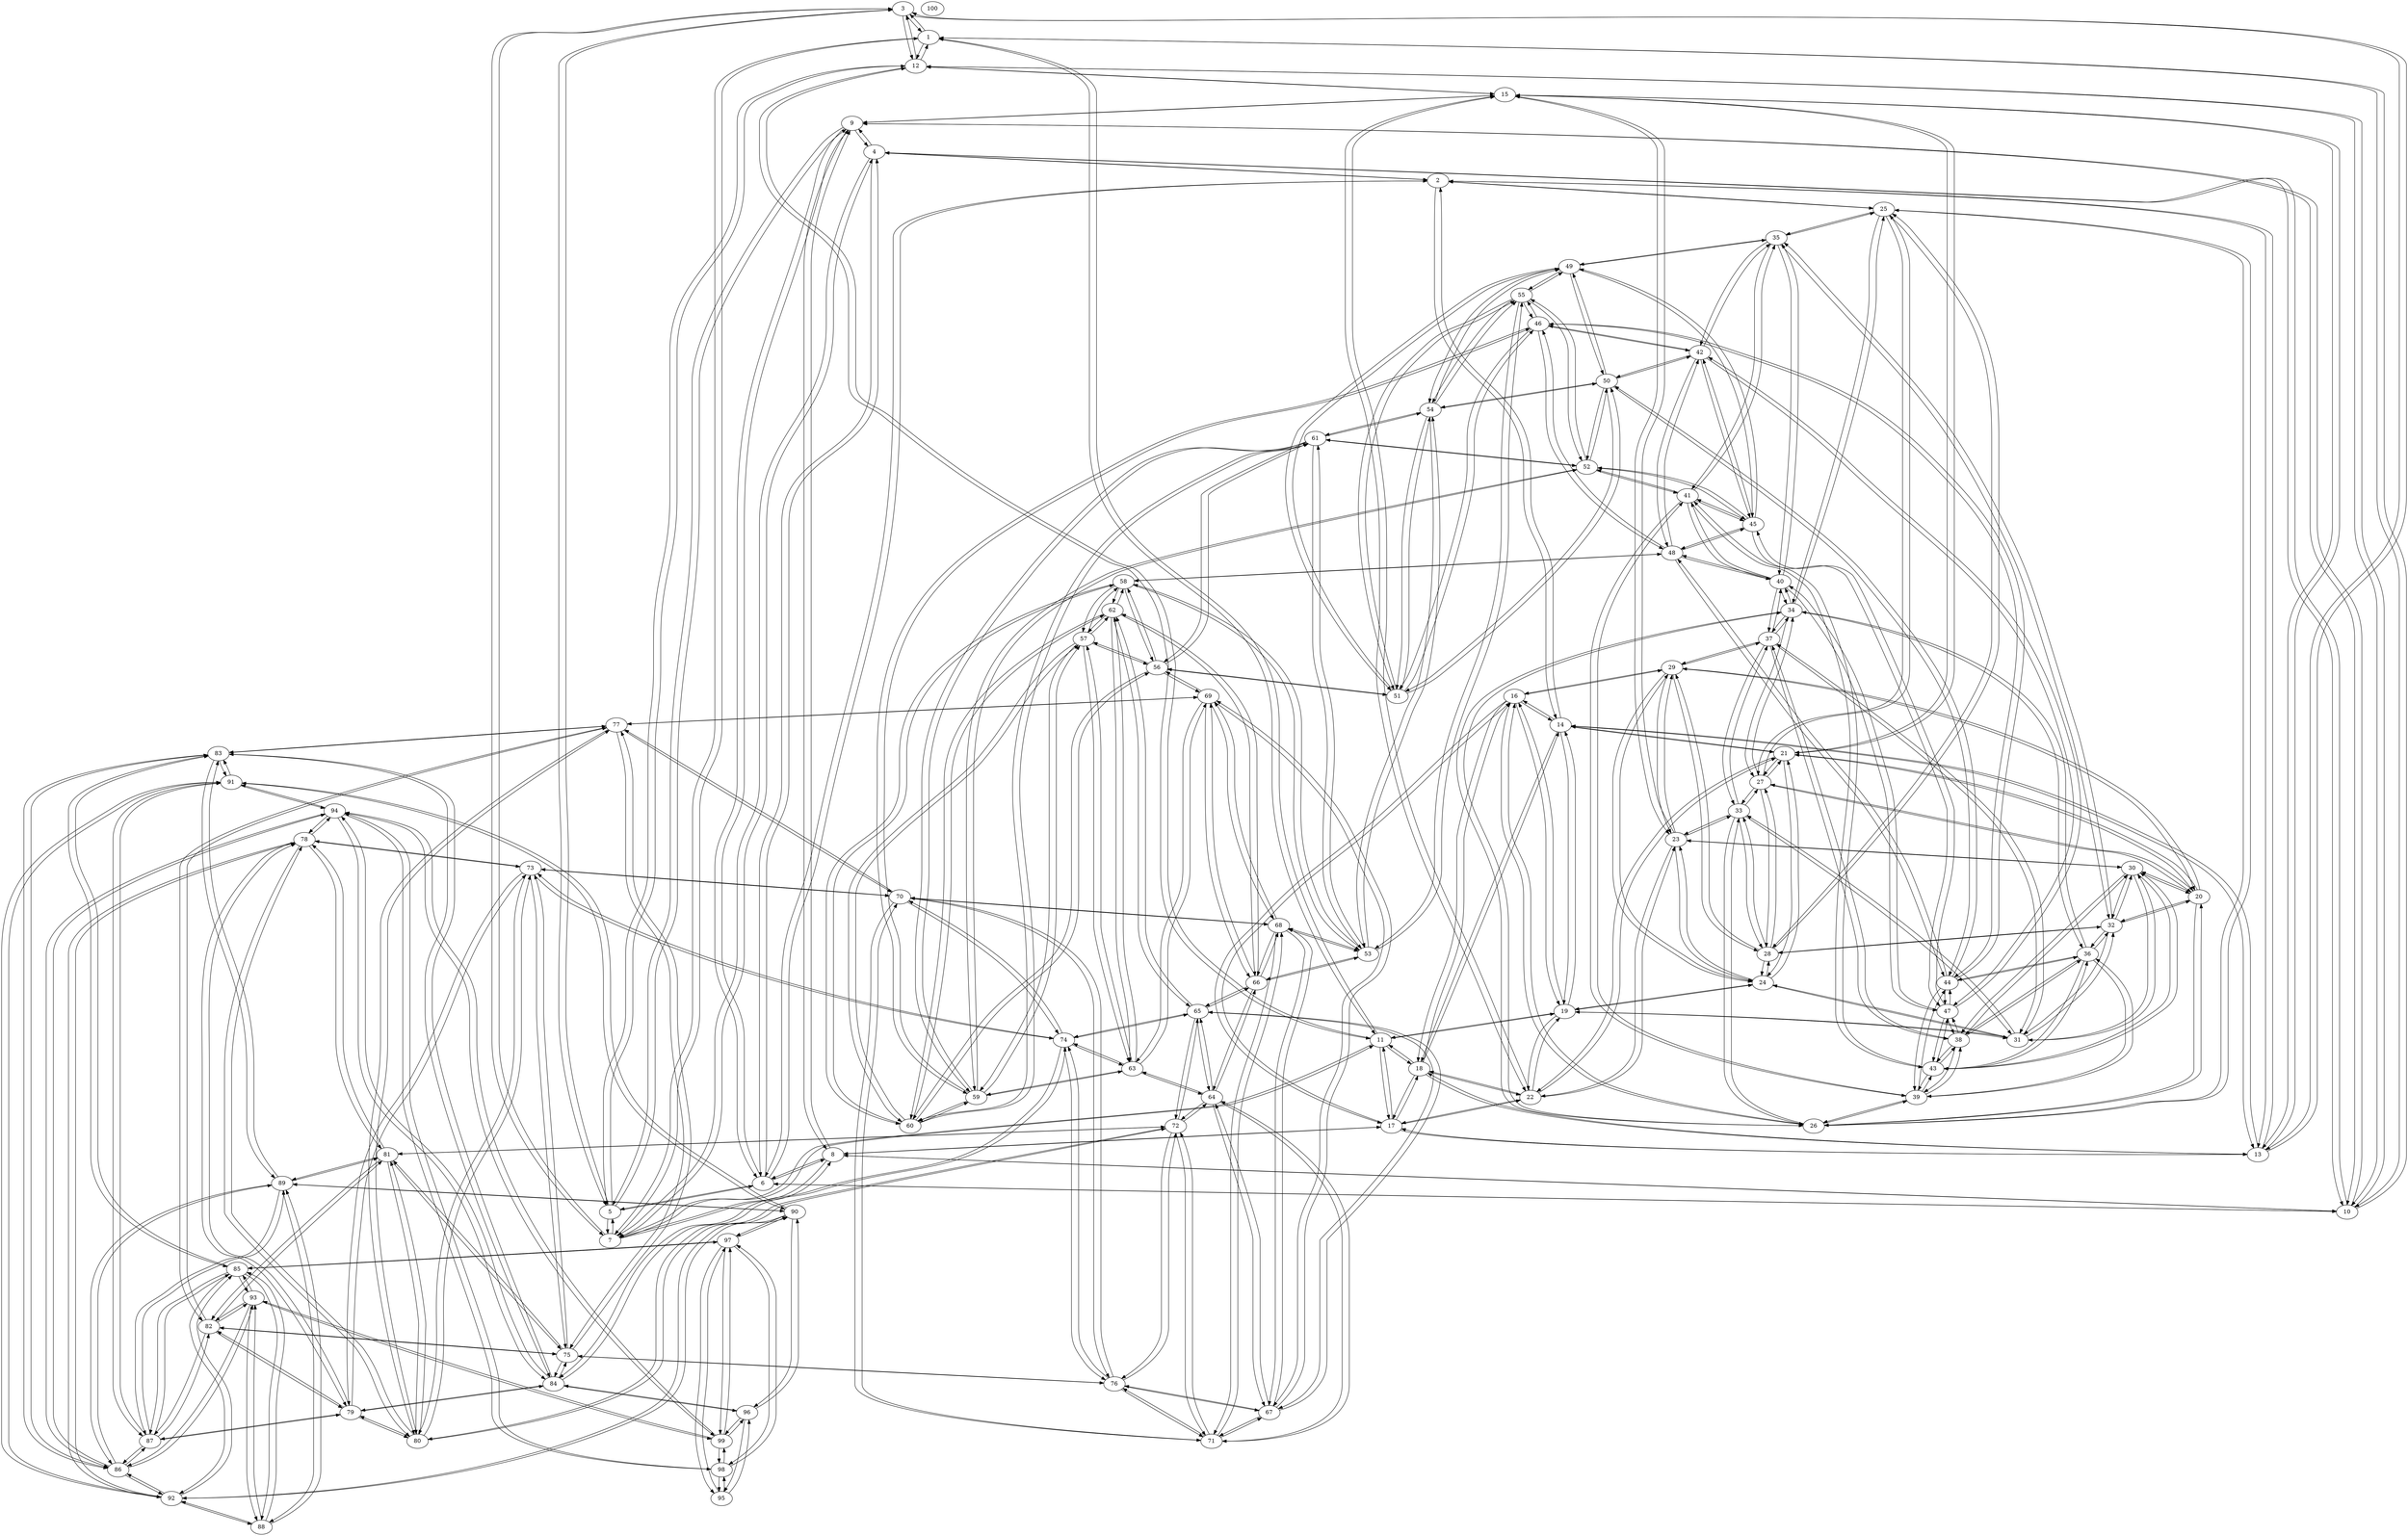 digraph sample {
3 -> 1;
1 -> 3;
4 -> 2;
2 -> 4;
5 -> 3;
3 -> 5;
6 -> 2;
2 -> 6;
6 -> 4;
4 -> 6;
6 -> 5;
5 -> 6;
7 -> 1;
1 -> 7;
7 -> 3;
3 -> 7;
7 -> 4;
4 -> 7;
7 -> 5;
5 -> 7;
8 -> 6;
6 -> 8;
8 -> 7;
7 -> 8;
9 -> 4;
4 -> 9;
9 -> 5;
5 -> 9;
9 -> 6;
6 -> 9;
9 -> 8;
8 -> 9;
10 -> 1;
1 -> 10;
10 -> 4;
4 -> 10;
10 -> 6;
6 -> 10;
10 -> 8;
8 -> 10;
10 -> 9;
9 -> 10;
11 -> 1;
1 -> 11;
11 -> 7;
7 -> 11;
12 -> 1;
1 -> 12;
12 -> 3;
3 -> 12;
12 -> 5;
5 -> 12;
12 -> 10;
10 -> 12;
12 -> 11;
11 -> 12;
13 -> 2;
2 -> 13;
13 -> 3;
3 -> 13;
14 -> 2;
2 -> 14;
14 -> 13;
13 -> 14;
15 -> 9;
9 -> 15;
15 -> 12;
12 -> 15;
15 -> 13;
13 -> 15;
16 -> 14;
14 -> 16;
17 -> 8;
8 -> 17;
17 -> 11;
11 -> 17;
17 -> 13;
13 -> 17;
17 -> 16;
16 -> 17;
18 -> 11;
11 -> 18;
18 -> 13;
13 -> 18;
18 -> 14;
14 -> 18;
18 -> 16;
16 -> 18;
18 -> 17;
17 -> 18;
19 -> 11;
11 -> 19;
19 -> 14;
14 -> 19;
19 -> 16;
16 -> 19;
21 -> 14;
14 -> 21;
21 -> 15;
15 -> 21;
21 -> 20;
20 -> 21;
22 -> 15;
15 -> 22;
22 -> 17;
17 -> 22;
22 -> 18;
18 -> 22;
22 -> 19;
19 -> 22;
22 -> 21;
21 -> 22;
23 -> 15;
15 -> 23;
23 -> 22;
22 -> 23;
24 -> 19;
19 -> 24;
24 -> 21;
21 -> 24;
24 -> 23;
23 -> 24;
25 -> 2;
2 -> 25;
26 -> 16;
16 -> 26;
26 -> 20;
20 -> 26;
26 -> 25;
25 -> 26;
27 -> 20;
20 -> 27;
27 -> 21;
21 -> 27;
27 -> 25;
25 -> 27;
28 -> 24;
24 -> 28;
28 -> 25;
25 -> 28;
28 -> 27;
27 -> 28;
29 -> 16;
16 -> 29;
29 -> 20;
20 -> 29;
29 -> 23;
23 -> 29;
29 -> 24;
24 -> 29;
29 -> 28;
28 -> 29;
30 -> 20;
20 -> 30;
30 -> 23;
23 -> 30;
31 -> 19;
19 -> 31;
31 -> 24;
24 -> 31;
31 -> 30;
30 -> 31;
32 -> 20;
20 -> 32;
32 -> 28;
28 -> 32;
32 -> 30;
30 -> 32;
32 -> 31;
31 -> 32;
33 -> 23;
23 -> 33;
33 -> 26;
26 -> 33;
33 -> 27;
27 -> 33;
33 -> 28;
28 -> 33;
33 -> 31;
31 -> 33;
34 -> 25;
25 -> 34;
34 -> 26;
26 -> 34;
34 -> 27;
27 -> 34;
35 -> 25;
25 -> 35;
35 -> 32;
32 -> 35;
36 -> 32;
32 -> 36;
36 -> 34;
34 -> 36;
37 -> 29;
29 -> 37;
37 -> 31;
31 -> 37;
37 -> 33;
33 -> 37;
37 -> 34;
34 -> 37;
38 -> 30;
30 -> 38;
38 -> 36;
36 -> 38;
38 -> 37;
37 -> 38;
39 -> 26;
26 -> 39;
39 -> 36;
36 -> 39;
39 -> 38;
38 -> 39;
40 -> 34;
34 -> 40;
40 -> 35;
35 -> 40;
40 -> 37;
37 -> 40;
41 -> 35;
35 -> 41;
41 -> 39;
39 -> 41;
41 -> 40;
40 -> 41;
42 -> 35;
35 -> 42;
43 -> 30;
30 -> 43;
43 -> 36;
36 -> 43;
43 -> 38;
38 -> 43;
43 -> 39;
39 -> 43;
43 -> 41;
41 -> 43;
44 -> 36;
36 -> 44;
44 -> 39;
39 -> 44;
45 -> 41;
41 -> 45;
45 -> 42;
42 -> 45;
46 -> 42;
42 -> 46;
46 -> 44;
44 -> 46;
47 -> 38;
38 -> 47;
47 -> 40;
40 -> 47;
47 -> 42;
42 -> 47;
47 -> 43;
43 -> 47;
47 -> 44;
44 -> 47;
47 -> 45;
45 -> 47;
48 -> 40;
40 -> 48;
48 -> 42;
42 -> 48;
48 -> 44;
44 -> 48;
48 -> 45;
45 -> 48;
48 -> 46;
46 -> 48;
49 -> 35;
35 -> 49;
49 -> 45;
45 -> 49;
50 -> 42;
42 -> 50;
50 -> 44;
44 -> 50;
50 -> 49;
49 -> 50;
51 -> 46;
46 -> 51;
51 -> 49;
49 -> 51;
51 -> 50;
50 -> 51;
52 -> 41;
41 -> 52;
52 -> 45;
45 -> 52;
52 -> 50;
50 -> 52;
54 -> 49;
49 -> 54;
54 -> 50;
50 -> 54;
54 -> 51;
51 -> 54;
54 -> 53;
53 -> 54;
55 -> 46;
46 -> 55;
55 -> 49;
49 -> 55;
55 -> 51;
51 -> 55;
55 -> 52;
52 -> 55;
55 -> 53;
53 -> 55;
55 -> 54;
54 -> 55;
56 -> 51;
51 -> 56;
57 -> 56;
56 -> 57;
58 -> 48;
48 -> 58;
58 -> 53;
53 -> 58;
58 -> 56;
56 -> 58;
58 -> 57;
57 -> 58;
59 -> 46;
46 -> 59;
59 -> 52;
52 -> 59;
59 -> 57;
57 -> 59;
60 -> 56;
56 -> 60;
60 -> 57;
57 -> 60;
60 -> 58;
58 -> 60;
60 -> 59;
59 -> 60;
61 -> 52;
52 -> 61;
61 -> 53;
53 -> 61;
61 -> 54;
54 -> 61;
61 -> 56;
56 -> 61;
61 -> 59;
59 -> 61;
61 -> 60;
60 -> 61;
62 -> 57;
57 -> 62;
62 -> 58;
58 -> 62;
62 -> 60;
60 -> 62;
63 -> 57;
57 -> 63;
63 -> 59;
59 -> 63;
63 -> 62;
62 -> 63;
64 -> 63;
63 -> 64;
65 -> 62;
62 -> 65;
65 -> 64;
64 -> 65;
66 -> 53;
53 -> 66;
66 -> 62;
62 -> 66;
66 -> 64;
64 -> 66;
66 -> 65;
65 -> 66;
67 -> 64;
64 -> 67;
67 -> 65;
65 -> 67;
68 -> 53;
53 -> 68;
68 -> 66;
66 -> 68;
68 -> 67;
67 -> 68;
69 -> 56;
56 -> 69;
69 -> 63;
63 -> 69;
69 -> 66;
66 -> 69;
69 -> 67;
67 -> 69;
69 -> 68;
68 -> 69;
70 -> 68;
68 -> 70;
71 -> 64;
64 -> 71;
71 -> 67;
67 -> 71;
71 -> 68;
68 -> 71;
71 -> 70;
70 -> 71;
72 -> 64;
64 -> 72;
72 -> 65;
65 -> 72;
72 -> 71;
71 -> 72;
73 -> 70;
70 -> 73;
74 -> 63;
63 -> 74;
74 -> 65;
65 -> 74;
74 -> 70;
70 -> 74;
74 -> 73;
73 -> 74;
75 -> 73;
73 -> 75;
76 -> 67;
67 -> 76;
76 -> 70;
70 -> 76;
76 -> 71;
71 -> 76;
76 -> 72;
72 -> 76;
76 -> 74;
74 -> 76;
76 -> 75;
75 -> 76;
77 -> 69;
69 -> 77;
77 -> 70;
70 -> 77;
77 -> 75;
75 -> 77;
78 -> 73;
73 -> 78;
79 -> 73;
73 -> 79;
79 -> 78;
78 -> 79;
80 -> 72;
72 -> 80;
80 -> 73;
73 -> 80;
80 -> 77;
77 -> 80;
80 -> 78;
78 -> 80;
80 -> 79;
79 -> 80;
81 -> 72;
72 -> 81;
81 -> 75;
75 -> 81;
81 -> 78;
78 -> 81;
81 -> 80;
80 -> 81;
82 -> 75;
75 -> 82;
82 -> 77;
77 -> 82;
82 -> 79;
79 -> 82;
82 -> 81;
81 -> 82;
83 -> 77;
77 -> 83;
84 -> 74;
74 -> 84;
84 -> 75;
75 -> 84;
84 -> 79;
79 -> 84;
84 -> 83;
83 -> 84;
85 -> 83;
83 -> 85;
86 -> 83;
83 -> 86;
87 -> 79;
79 -> 87;
87 -> 82;
82 -> 87;
87 -> 85;
85 -> 87;
87 -> 86;
86 -> 87;
88 -> 85;
85 -> 88;
89 -> 81;
81 -> 89;
89 -> 83;
83 -> 89;
89 -> 86;
86 -> 89;
89 -> 87;
87 -> 89;
89 -> 88;
88 -> 89;
90 -> 89;
89 -> 90;
91 -> 83;
83 -> 91;
91 -> 87;
87 -> 91;
91 -> 90;
90 -> 91;
92 -> 78;
78 -> 92;
92 -> 85;
85 -> 92;
92 -> 86;
86 -> 92;
92 -> 88;
88 -> 92;
92 -> 90;
90 -> 92;
92 -> 91;
91 -> 92;
93 -> 82;
82 -> 93;
93 -> 85;
85 -> 93;
93 -> 86;
86 -> 93;
93 -> 88;
88 -> 93;
94 -> 78;
78 -> 94;
94 -> 84;
84 -> 94;
94 -> 86;
86 -> 94;
94 -> 91;
91 -> 94;
96 -> 84;
84 -> 96;
96 -> 90;
90 -> 96;
96 -> 95;
95 -> 96;
97 -> 85;
85 -> 97;
97 -> 90;
90 -> 97;
97 -> 95;
95 -> 97;
98 -> 94;
94 -> 98;
98 -> 95;
95 -> 98;
98 -> 97;
97 -> 98;
99 -> 93;
93 -> 99;
99 -> 94;
94 -> 99;
99 -> 96;
96 -> 99;
99 -> 97;
97 -> 99;
99 -> 98;
98 -> 99;
100;
}